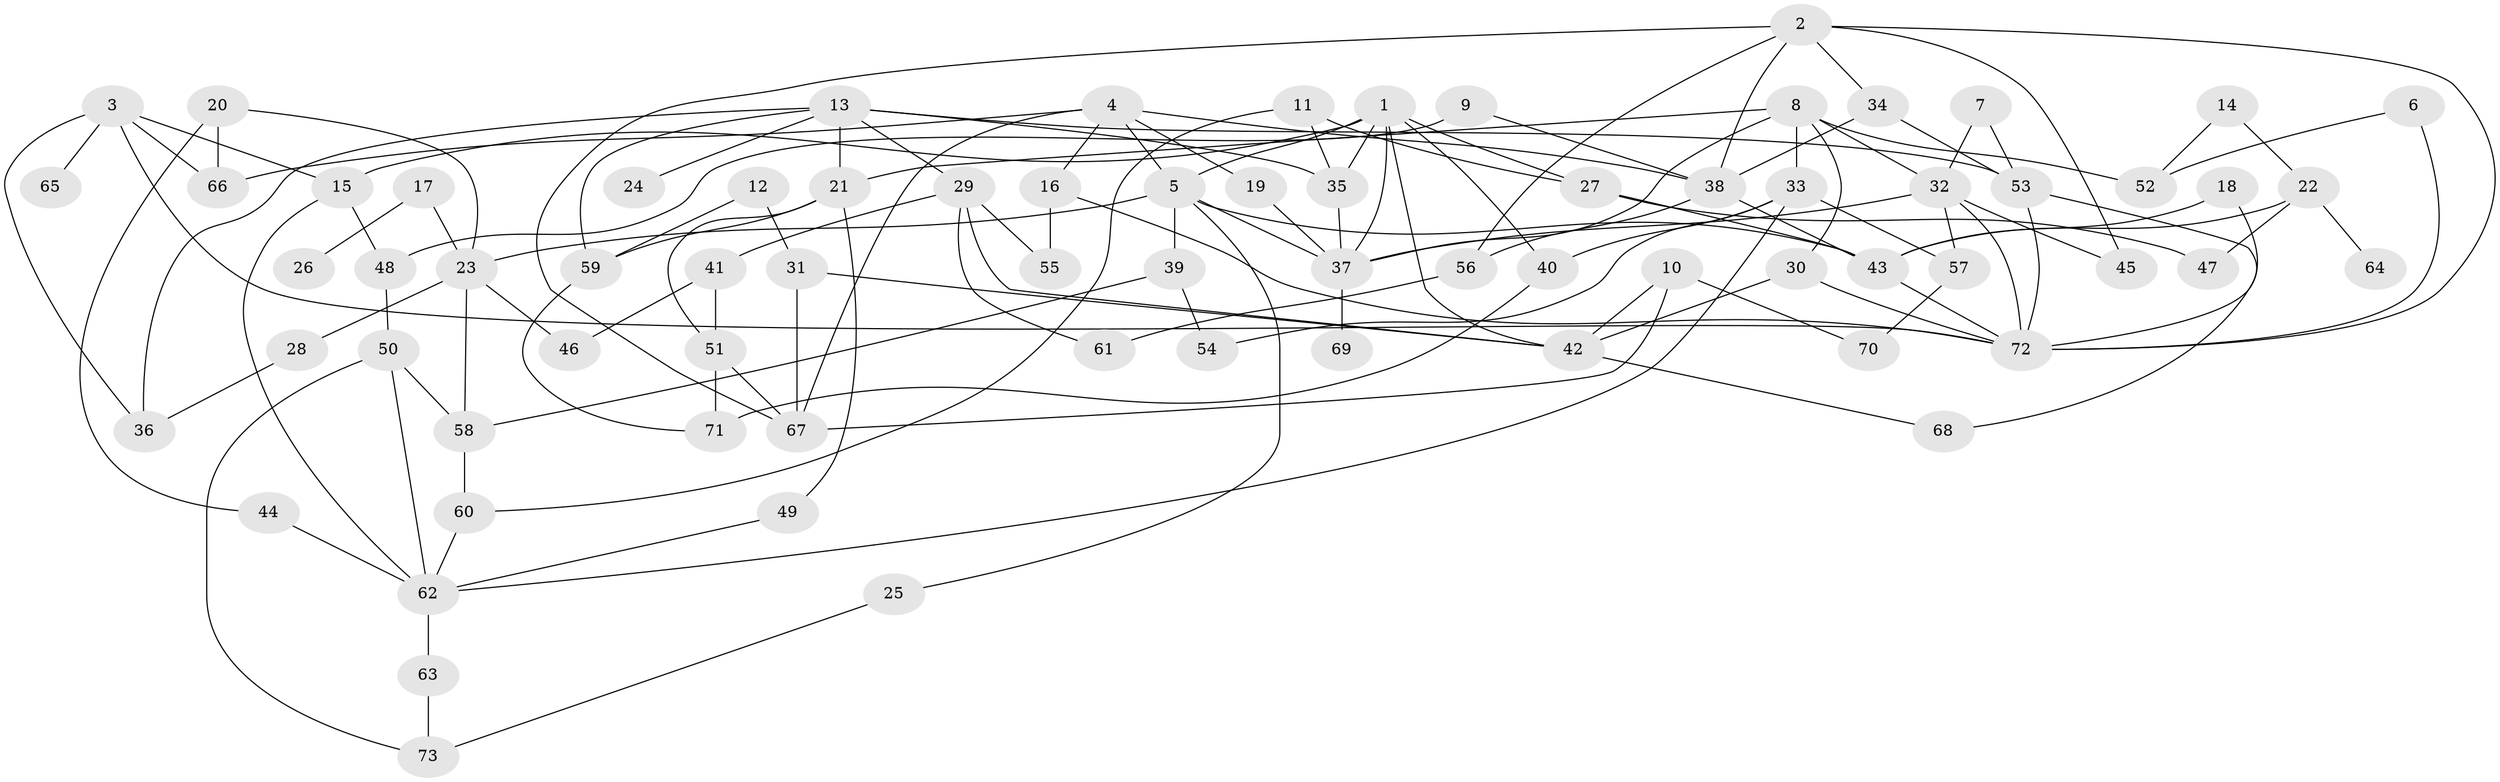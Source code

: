 // original degree distribution, {7: 0.027586206896551724, 2: 0.3793103448275862, 4: 0.12413793103448276, 5: 0.041379310344827586, 8: 0.013793103448275862, 6: 0.05517241379310345, 3: 0.1724137931034483, 1: 0.18620689655172415}
// Generated by graph-tools (version 1.1) at 2025/01/03/09/25 03:01:07]
// undirected, 73 vertices, 129 edges
graph export_dot {
graph [start="1"]
  node [color=gray90,style=filled];
  1;
  2;
  3;
  4;
  5;
  6;
  7;
  8;
  9;
  10;
  11;
  12;
  13;
  14;
  15;
  16;
  17;
  18;
  19;
  20;
  21;
  22;
  23;
  24;
  25;
  26;
  27;
  28;
  29;
  30;
  31;
  32;
  33;
  34;
  35;
  36;
  37;
  38;
  39;
  40;
  41;
  42;
  43;
  44;
  45;
  46;
  47;
  48;
  49;
  50;
  51;
  52;
  53;
  54;
  55;
  56;
  57;
  58;
  59;
  60;
  61;
  62;
  63;
  64;
  65;
  66;
  67;
  68;
  69;
  70;
  71;
  72;
  73;
  1 -- 5 [weight=1.0];
  1 -- 15 [weight=2.0];
  1 -- 27 [weight=1.0];
  1 -- 35 [weight=1.0];
  1 -- 37 [weight=1.0];
  1 -- 40 [weight=1.0];
  1 -- 42 [weight=1.0];
  2 -- 34 [weight=1.0];
  2 -- 38 [weight=1.0];
  2 -- 45 [weight=1.0];
  2 -- 56 [weight=1.0];
  2 -- 67 [weight=1.0];
  2 -- 72 [weight=1.0];
  3 -- 15 [weight=1.0];
  3 -- 36 [weight=1.0];
  3 -- 65 [weight=1.0];
  3 -- 66 [weight=1.0];
  3 -- 72 [weight=1.0];
  4 -- 5 [weight=1.0];
  4 -- 16 [weight=1.0];
  4 -- 19 [weight=1.0];
  4 -- 38 [weight=1.0];
  4 -- 66 [weight=1.0];
  4 -- 67 [weight=1.0];
  5 -- 23 [weight=1.0];
  5 -- 25 [weight=1.0];
  5 -- 37 [weight=1.0];
  5 -- 39 [weight=1.0];
  5 -- 43 [weight=1.0];
  6 -- 52 [weight=1.0];
  6 -- 72 [weight=1.0];
  7 -- 32 [weight=1.0];
  7 -- 53 [weight=1.0];
  8 -- 21 [weight=1.0];
  8 -- 30 [weight=1.0];
  8 -- 32 [weight=1.0];
  8 -- 33 [weight=1.0];
  8 -- 37 [weight=1.0];
  8 -- 52 [weight=1.0];
  9 -- 38 [weight=1.0];
  9 -- 48 [weight=1.0];
  10 -- 42 [weight=1.0];
  10 -- 67 [weight=1.0];
  10 -- 70 [weight=1.0];
  11 -- 27 [weight=1.0];
  11 -- 35 [weight=1.0];
  11 -- 60 [weight=1.0];
  12 -- 31 [weight=1.0];
  12 -- 59 [weight=1.0];
  13 -- 21 [weight=1.0];
  13 -- 24 [weight=1.0];
  13 -- 29 [weight=1.0];
  13 -- 35 [weight=1.0];
  13 -- 36 [weight=1.0];
  13 -- 53 [weight=1.0];
  13 -- 59 [weight=1.0];
  14 -- 22 [weight=1.0];
  14 -- 52 [weight=1.0];
  15 -- 48 [weight=1.0];
  15 -- 62 [weight=1.0];
  16 -- 55 [weight=1.0];
  16 -- 72 [weight=1.0];
  17 -- 23 [weight=1.0];
  17 -- 26 [weight=1.0];
  18 -- 43 [weight=1.0];
  18 -- 72 [weight=1.0];
  19 -- 37 [weight=1.0];
  20 -- 23 [weight=1.0];
  20 -- 44 [weight=1.0];
  20 -- 66 [weight=1.0];
  21 -- 49 [weight=1.0];
  21 -- 51 [weight=1.0];
  21 -- 59 [weight=1.0];
  22 -- 43 [weight=1.0];
  22 -- 47 [weight=1.0];
  22 -- 64 [weight=1.0];
  23 -- 28 [weight=1.0];
  23 -- 46 [weight=1.0];
  23 -- 58 [weight=1.0];
  25 -- 73 [weight=1.0];
  27 -- 43 [weight=1.0];
  27 -- 47 [weight=1.0];
  28 -- 36 [weight=1.0];
  29 -- 41 [weight=1.0];
  29 -- 42 [weight=1.0];
  29 -- 55 [weight=1.0];
  29 -- 61 [weight=1.0];
  30 -- 42 [weight=1.0];
  30 -- 72 [weight=1.0];
  31 -- 42 [weight=1.0];
  31 -- 67 [weight=1.0];
  32 -- 37 [weight=1.0];
  32 -- 45 [weight=1.0];
  32 -- 57 [weight=1.0];
  32 -- 72 [weight=1.0];
  33 -- 40 [weight=1.0];
  33 -- 54 [weight=1.0];
  33 -- 57 [weight=1.0];
  33 -- 62 [weight=1.0];
  34 -- 38 [weight=1.0];
  34 -- 53 [weight=1.0];
  35 -- 37 [weight=1.0];
  37 -- 69 [weight=1.0];
  38 -- 43 [weight=1.0];
  38 -- 56 [weight=1.0];
  39 -- 54 [weight=1.0];
  39 -- 58 [weight=1.0];
  40 -- 71 [weight=1.0];
  41 -- 46 [weight=1.0];
  41 -- 51 [weight=1.0];
  42 -- 68 [weight=1.0];
  43 -- 72 [weight=1.0];
  44 -- 62 [weight=1.0];
  48 -- 50 [weight=1.0];
  49 -- 62 [weight=1.0];
  50 -- 58 [weight=1.0];
  50 -- 62 [weight=1.0];
  50 -- 73 [weight=1.0];
  51 -- 67 [weight=1.0];
  51 -- 71 [weight=1.0];
  53 -- 68 [weight=1.0];
  53 -- 72 [weight=1.0];
  56 -- 61 [weight=1.0];
  57 -- 70 [weight=1.0];
  58 -- 60 [weight=1.0];
  59 -- 71 [weight=1.0];
  60 -- 62 [weight=1.0];
  62 -- 63 [weight=1.0];
  63 -- 73 [weight=1.0];
}
